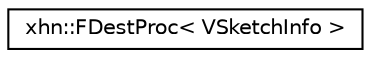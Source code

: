 digraph "Graphical Class Hierarchy"
{
  edge [fontname="Helvetica",fontsize="10",labelfontname="Helvetica",labelfontsize="10"];
  node [fontname="Helvetica",fontsize="10",shape=record];
  rankdir="LR";
  Node1 [label="xhn::FDestProc\< VSketchInfo \>",height=0.2,width=0.4,color="black", fillcolor="white", style="filled",URL="$structxhn_1_1_f_dest_proc.html"];
}
